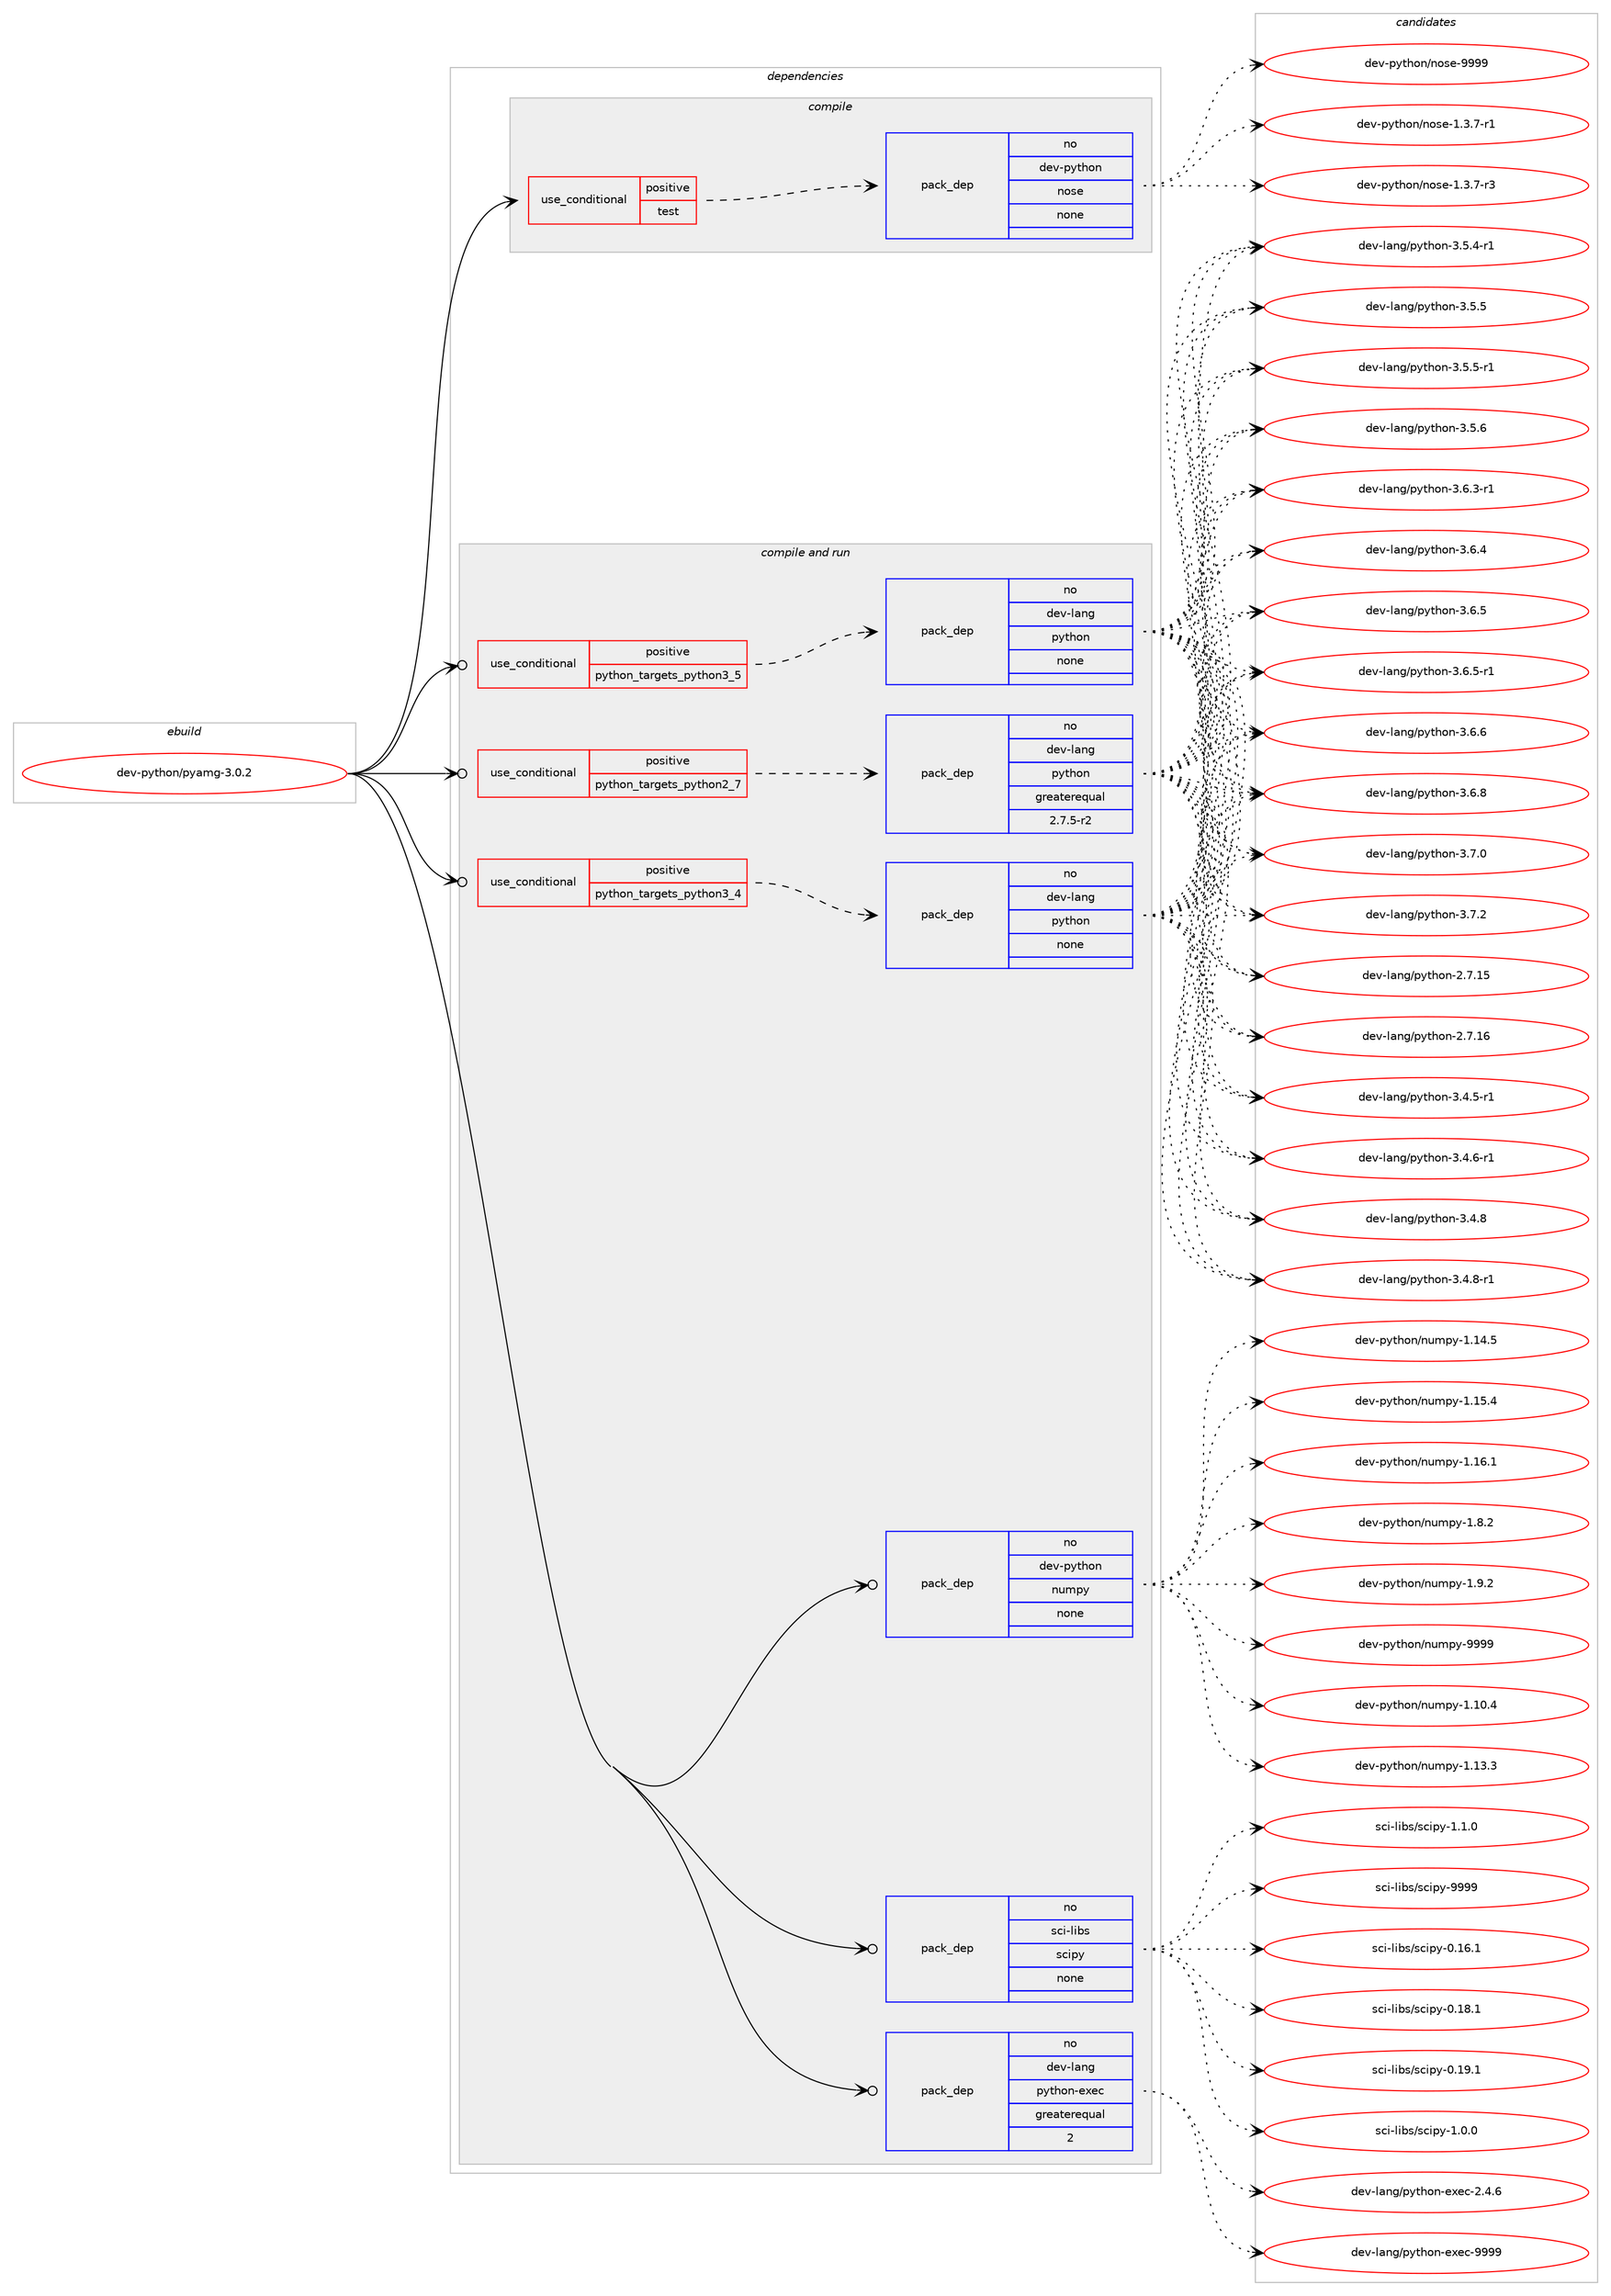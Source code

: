 digraph prolog {

# *************
# Graph options
# *************

newrank=true;
concentrate=true;
compound=true;
graph [rankdir=LR,fontname=Helvetica,fontsize=10,ranksep=1.5];#, ranksep=2.5, nodesep=0.2];
edge  [arrowhead=vee];
node  [fontname=Helvetica,fontsize=10];

# **********
# The ebuild
# **********

subgraph cluster_leftcol {
color=gray;
rank=same;
label=<<i>ebuild</i>>;
id [label="dev-python/pyamg-3.0.2", color=red, width=4, href="../dev-python/pyamg-3.0.2.svg"];
}

# ****************
# The dependencies
# ****************

subgraph cluster_midcol {
color=gray;
label=<<i>dependencies</i>>;
subgraph cluster_compile {
fillcolor="#eeeeee";
style=filled;
label=<<i>compile</i>>;
subgraph cond380184 {
dependency1427537 [label=<<TABLE BORDER="0" CELLBORDER="1" CELLSPACING="0" CELLPADDING="4"><TR><TD ROWSPAN="3" CELLPADDING="10">use_conditional</TD></TR><TR><TD>positive</TD></TR><TR><TD>test</TD></TR></TABLE>>, shape=none, color=red];
subgraph pack1024039 {
dependency1427538 [label=<<TABLE BORDER="0" CELLBORDER="1" CELLSPACING="0" CELLPADDING="4" WIDTH="220"><TR><TD ROWSPAN="6" CELLPADDING="30">pack_dep</TD></TR><TR><TD WIDTH="110">no</TD></TR><TR><TD>dev-python</TD></TR><TR><TD>nose</TD></TR><TR><TD>none</TD></TR><TR><TD></TD></TR></TABLE>>, shape=none, color=blue];
}
dependency1427537:e -> dependency1427538:w [weight=20,style="dashed",arrowhead="vee"];
}
id:e -> dependency1427537:w [weight=20,style="solid",arrowhead="vee"];
}
subgraph cluster_compileandrun {
fillcolor="#eeeeee";
style=filled;
label=<<i>compile and run</i>>;
subgraph cond380185 {
dependency1427539 [label=<<TABLE BORDER="0" CELLBORDER="1" CELLSPACING="0" CELLPADDING="4"><TR><TD ROWSPAN="3" CELLPADDING="10">use_conditional</TD></TR><TR><TD>positive</TD></TR><TR><TD>python_targets_python2_7</TD></TR></TABLE>>, shape=none, color=red];
subgraph pack1024040 {
dependency1427540 [label=<<TABLE BORDER="0" CELLBORDER="1" CELLSPACING="0" CELLPADDING="4" WIDTH="220"><TR><TD ROWSPAN="6" CELLPADDING="30">pack_dep</TD></TR><TR><TD WIDTH="110">no</TD></TR><TR><TD>dev-lang</TD></TR><TR><TD>python</TD></TR><TR><TD>greaterequal</TD></TR><TR><TD>2.7.5-r2</TD></TR></TABLE>>, shape=none, color=blue];
}
dependency1427539:e -> dependency1427540:w [weight=20,style="dashed",arrowhead="vee"];
}
id:e -> dependency1427539:w [weight=20,style="solid",arrowhead="odotvee"];
subgraph cond380186 {
dependency1427541 [label=<<TABLE BORDER="0" CELLBORDER="1" CELLSPACING="0" CELLPADDING="4"><TR><TD ROWSPAN="3" CELLPADDING="10">use_conditional</TD></TR><TR><TD>positive</TD></TR><TR><TD>python_targets_python3_4</TD></TR></TABLE>>, shape=none, color=red];
subgraph pack1024041 {
dependency1427542 [label=<<TABLE BORDER="0" CELLBORDER="1" CELLSPACING="0" CELLPADDING="4" WIDTH="220"><TR><TD ROWSPAN="6" CELLPADDING="30">pack_dep</TD></TR><TR><TD WIDTH="110">no</TD></TR><TR><TD>dev-lang</TD></TR><TR><TD>python</TD></TR><TR><TD>none</TD></TR><TR><TD></TD></TR></TABLE>>, shape=none, color=blue];
}
dependency1427541:e -> dependency1427542:w [weight=20,style="dashed",arrowhead="vee"];
}
id:e -> dependency1427541:w [weight=20,style="solid",arrowhead="odotvee"];
subgraph cond380187 {
dependency1427543 [label=<<TABLE BORDER="0" CELLBORDER="1" CELLSPACING="0" CELLPADDING="4"><TR><TD ROWSPAN="3" CELLPADDING="10">use_conditional</TD></TR><TR><TD>positive</TD></TR><TR><TD>python_targets_python3_5</TD></TR></TABLE>>, shape=none, color=red];
subgraph pack1024042 {
dependency1427544 [label=<<TABLE BORDER="0" CELLBORDER="1" CELLSPACING="0" CELLPADDING="4" WIDTH="220"><TR><TD ROWSPAN="6" CELLPADDING="30">pack_dep</TD></TR><TR><TD WIDTH="110">no</TD></TR><TR><TD>dev-lang</TD></TR><TR><TD>python</TD></TR><TR><TD>none</TD></TR><TR><TD></TD></TR></TABLE>>, shape=none, color=blue];
}
dependency1427543:e -> dependency1427544:w [weight=20,style="dashed",arrowhead="vee"];
}
id:e -> dependency1427543:w [weight=20,style="solid",arrowhead="odotvee"];
subgraph pack1024043 {
dependency1427545 [label=<<TABLE BORDER="0" CELLBORDER="1" CELLSPACING="0" CELLPADDING="4" WIDTH="220"><TR><TD ROWSPAN="6" CELLPADDING="30">pack_dep</TD></TR><TR><TD WIDTH="110">no</TD></TR><TR><TD>dev-lang</TD></TR><TR><TD>python-exec</TD></TR><TR><TD>greaterequal</TD></TR><TR><TD>2</TD></TR></TABLE>>, shape=none, color=blue];
}
id:e -> dependency1427545:w [weight=20,style="solid",arrowhead="odotvee"];
subgraph pack1024044 {
dependency1427546 [label=<<TABLE BORDER="0" CELLBORDER="1" CELLSPACING="0" CELLPADDING="4" WIDTH="220"><TR><TD ROWSPAN="6" CELLPADDING="30">pack_dep</TD></TR><TR><TD WIDTH="110">no</TD></TR><TR><TD>dev-python</TD></TR><TR><TD>numpy</TD></TR><TR><TD>none</TD></TR><TR><TD></TD></TR></TABLE>>, shape=none, color=blue];
}
id:e -> dependency1427546:w [weight=20,style="solid",arrowhead="odotvee"];
subgraph pack1024045 {
dependency1427547 [label=<<TABLE BORDER="0" CELLBORDER="1" CELLSPACING="0" CELLPADDING="4" WIDTH="220"><TR><TD ROWSPAN="6" CELLPADDING="30">pack_dep</TD></TR><TR><TD WIDTH="110">no</TD></TR><TR><TD>sci-libs</TD></TR><TR><TD>scipy</TD></TR><TR><TD>none</TD></TR><TR><TD></TD></TR></TABLE>>, shape=none, color=blue];
}
id:e -> dependency1427547:w [weight=20,style="solid",arrowhead="odotvee"];
}
subgraph cluster_run {
fillcolor="#eeeeee";
style=filled;
label=<<i>run</i>>;
}
}

# **************
# The candidates
# **************

subgraph cluster_choices {
rank=same;
color=gray;
label=<<i>candidates</i>>;

subgraph choice1024039 {
color=black;
nodesep=1;
choice10010111845112121116104111110471101111151014549465146554511449 [label="dev-python/nose-1.3.7-r1", color=red, width=4,href="../dev-python/nose-1.3.7-r1.svg"];
choice10010111845112121116104111110471101111151014549465146554511451 [label="dev-python/nose-1.3.7-r3", color=red, width=4,href="../dev-python/nose-1.3.7-r3.svg"];
choice10010111845112121116104111110471101111151014557575757 [label="dev-python/nose-9999", color=red, width=4,href="../dev-python/nose-9999.svg"];
dependency1427538:e -> choice10010111845112121116104111110471101111151014549465146554511449:w [style=dotted,weight="100"];
dependency1427538:e -> choice10010111845112121116104111110471101111151014549465146554511451:w [style=dotted,weight="100"];
dependency1427538:e -> choice10010111845112121116104111110471101111151014557575757:w [style=dotted,weight="100"];
}
subgraph choice1024040 {
color=black;
nodesep=1;
choice10010111845108971101034711212111610411111045504655464953 [label="dev-lang/python-2.7.15", color=red, width=4,href="../dev-lang/python-2.7.15.svg"];
choice10010111845108971101034711212111610411111045504655464954 [label="dev-lang/python-2.7.16", color=red, width=4,href="../dev-lang/python-2.7.16.svg"];
choice1001011184510897110103471121211161041111104551465246534511449 [label="dev-lang/python-3.4.5-r1", color=red, width=4,href="../dev-lang/python-3.4.5-r1.svg"];
choice1001011184510897110103471121211161041111104551465246544511449 [label="dev-lang/python-3.4.6-r1", color=red, width=4,href="../dev-lang/python-3.4.6-r1.svg"];
choice100101118451089711010347112121116104111110455146524656 [label="dev-lang/python-3.4.8", color=red, width=4,href="../dev-lang/python-3.4.8.svg"];
choice1001011184510897110103471121211161041111104551465246564511449 [label="dev-lang/python-3.4.8-r1", color=red, width=4,href="../dev-lang/python-3.4.8-r1.svg"];
choice1001011184510897110103471121211161041111104551465346524511449 [label="dev-lang/python-3.5.4-r1", color=red, width=4,href="../dev-lang/python-3.5.4-r1.svg"];
choice100101118451089711010347112121116104111110455146534653 [label="dev-lang/python-3.5.5", color=red, width=4,href="../dev-lang/python-3.5.5.svg"];
choice1001011184510897110103471121211161041111104551465346534511449 [label="dev-lang/python-3.5.5-r1", color=red, width=4,href="../dev-lang/python-3.5.5-r1.svg"];
choice100101118451089711010347112121116104111110455146534654 [label="dev-lang/python-3.5.6", color=red, width=4,href="../dev-lang/python-3.5.6.svg"];
choice1001011184510897110103471121211161041111104551465446514511449 [label="dev-lang/python-3.6.3-r1", color=red, width=4,href="../dev-lang/python-3.6.3-r1.svg"];
choice100101118451089711010347112121116104111110455146544652 [label="dev-lang/python-3.6.4", color=red, width=4,href="../dev-lang/python-3.6.4.svg"];
choice100101118451089711010347112121116104111110455146544653 [label="dev-lang/python-3.6.5", color=red, width=4,href="../dev-lang/python-3.6.5.svg"];
choice1001011184510897110103471121211161041111104551465446534511449 [label="dev-lang/python-3.6.5-r1", color=red, width=4,href="../dev-lang/python-3.6.5-r1.svg"];
choice100101118451089711010347112121116104111110455146544654 [label="dev-lang/python-3.6.6", color=red, width=4,href="../dev-lang/python-3.6.6.svg"];
choice100101118451089711010347112121116104111110455146544656 [label="dev-lang/python-3.6.8", color=red, width=4,href="../dev-lang/python-3.6.8.svg"];
choice100101118451089711010347112121116104111110455146554648 [label="dev-lang/python-3.7.0", color=red, width=4,href="../dev-lang/python-3.7.0.svg"];
choice100101118451089711010347112121116104111110455146554650 [label="dev-lang/python-3.7.2", color=red, width=4,href="../dev-lang/python-3.7.2.svg"];
dependency1427540:e -> choice10010111845108971101034711212111610411111045504655464953:w [style=dotted,weight="100"];
dependency1427540:e -> choice10010111845108971101034711212111610411111045504655464954:w [style=dotted,weight="100"];
dependency1427540:e -> choice1001011184510897110103471121211161041111104551465246534511449:w [style=dotted,weight="100"];
dependency1427540:e -> choice1001011184510897110103471121211161041111104551465246544511449:w [style=dotted,weight="100"];
dependency1427540:e -> choice100101118451089711010347112121116104111110455146524656:w [style=dotted,weight="100"];
dependency1427540:e -> choice1001011184510897110103471121211161041111104551465246564511449:w [style=dotted,weight="100"];
dependency1427540:e -> choice1001011184510897110103471121211161041111104551465346524511449:w [style=dotted,weight="100"];
dependency1427540:e -> choice100101118451089711010347112121116104111110455146534653:w [style=dotted,weight="100"];
dependency1427540:e -> choice1001011184510897110103471121211161041111104551465346534511449:w [style=dotted,weight="100"];
dependency1427540:e -> choice100101118451089711010347112121116104111110455146534654:w [style=dotted,weight="100"];
dependency1427540:e -> choice1001011184510897110103471121211161041111104551465446514511449:w [style=dotted,weight="100"];
dependency1427540:e -> choice100101118451089711010347112121116104111110455146544652:w [style=dotted,weight="100"];
dependency1427540:e -> choice100101118451089711010347112121116104111110455146544653:w [style=dotted,weight="100"];
dependency1427540:e -> choice1001011184510897110103471121211161041111104551465446534511449:w [style=dotted,weight="100"];
dependency1427540:e -> choice100101118451089711010347112121116104111110455146544654:w [style=dotted,weight="100"];
dependency1427540:e -> choice100101118451089711010347112121116104111110455146544656:w [style=dotted,weight="100"];
dependency1427540:e -> choice100101118451089711010347112121116104111110455146554648:w [style=dotted,weight="100"];
dependency1427540:e -> choice100101118451089711010347112121116104111110455146554650:w [style=dotted,weight="100"];
}
subgraph choice1024041 {
color=black;
nodesep=1;
choice10010111845108971101034711212111610411111045504655464953 [label="dev-lang/python-2.7.15", color=red, width=4,href="../dev-lang/python-2.7.15.svg"];
choice10010111845108971101034711212111610411111045504655464954 [label="dev-lang/python-2.7.16", color=red, width=4,href="../dev-lang/python-2.7.16.svg"];
choice1001011184510897110103471121211161041111104551465246534511449 [label="dev-lang/python-3.4.5-r1", color=red, width=4,href="../dev-lang/python-3.4.5-r1.svg"];
choice1001011184510897110103471121211161041111104551465246544511449 [label="dev-lang/python-3.4.6-r1", color=red, width=4,href="../dev-lang/python-3.4.6-r1.svg"];
choice100101118451089711010347112121116104111110455146524656 [label="dev-lang/python-3.4.8", color=red, width=4,href="../dev-lang/python-3.4.8.svg"];
choice1001011184510897110103471121211161041111104551465246564511449 [label="dev-lang/python-3.4.8-r1", color=red, width=4,href="../dev-lang/python-3.4.8-r1.svg"];
choice1001011184510897110103471121211161041111104551465346524511449 [label="dev-lang/python-3.5.4-r1", color=red, width=4,href="../dev-lang/python-3.5.4-r1.svg"];
choice100101118451089711010347112121116104111110455146534653 [label="dev-lang/python-3.5.5", color=red, width=4,href="../dev-lang/python-3.5.5.svg"];
choice1001011184510897110103471121211161041111104551465346534511449 [label="dev-lang/python-3.5.5-r1", color=red, width=4,href="../dev-lang/python-3.5.5-r1.svg"];
choice100101118451089711010347112121116104111110455146534654 [label="dev-lang/python-3.5.6", color=red, width=4,href="../dev-lang/python-3.5.6.svg"];
choice1001011184510897110103471121211161041111104551465446514511449 [label="dev-lang/python-3.6.3-r1", color=red, width=4,href="../dev-lang/python-3.6.3-r1.svg"];
choice100101118451089711010347112121116104111110455146544652 [label="dev-lang/python-3.6.4", color=red, width=4,href="../dev-lang/python-3.6.4.svg"];
choice100101118451089711010347112121116104111110455146544653 [label="dev-lang/python-3.6.5", color=red, width=4,href="../dev-lang/python-3.6.5.svg"];
choice1001011184510897110103471121211161041111104551465446534511449 [label="dev-lang/python-3.6.5-r1", color=red, width=4,href="../dev-lang/python-3.6.5-r1.svg"];
choice100101118451089711010347112121116104111110455146544654 [label="dev-lang/python-3.6.6", color=red, width=4,href="../dev-lang/python-3.6.6.svg"];
choice100101118451089711010347112121116104111110455146544656 [label="dev-lang/python-3.6.8", color=red, width=4,href="../dev-lang/python-3.6.8.svg"];
choice100101118451089711010347112121116104111110455146554648 [label="dev-lang/python-3.7.0", color=red, width=4,href="../dev-lang/python-3.7.0.svg"];
choice100101118451089711010347112121116104111110455146554650 [label="dev-lang/python-3.7.2", color=red, width=4,href="../dev-lang/python-3.7.2.svg"];
dependency1427542:e -> choice10010111845108971101034711212111610411111045504655464953:w [style=dotted,weight="100"];
dependency1427542:e -> choice10010111845108971101034711212111610411111045504655464954:w [style=dotted,weight="100"];
dependency1427542:e -> choice1001011184510897110103471121211161041111104551465246534511449:w [style=dotted,weight="100"];
dependency1427542:e -> choice1001011184510897110103471121211161041111104551465246544511449:w [style=dotted,weight="100"];
dependency1427542:e -> choice100101118451089711010347112121116104111110455146524656:w [style=dotted,weight="100"];
dependency1427542:e -> choice1001011184510897110103471121211161041111104551465246564511449:w [style=dotted,weight="100"];
dependency1427542:e -> choice1001011184510897110103471121211161041111104551465346524511449:w [style=dotted,weight="100"];
dependency1427542:e -> choice100101118451089711010347112121116104111110455146534653:w [style=dotted,weight="100"];
dependency1427542:e -> choice1001011184510897110103471121211161041111104551465346534511449:w [style=dotted,weight="100"];
dependency1427542:e -> choice100101118451089711010347112121116104111110455146534654:w [style=dotted,weight="100"];
dependency1427542:e -> choice1001011184510897110103471121211161041111104551465446514511449:w [style=dotted,weight="100"];
dependency1427542:e -> choice100101118451089711010347112121116104111110455146544652:w [style=dotted,weight="100"];
dependency1427542:e -> choice100101118451089711010347112121116104111110455146544653:w [style=dotted,weight="100"];
dependency1427542:e -> choice1001011184510897110103471121211161041111104551465446534511449:w [style=dotted,weight="100"];
dependency1427542:e -> choice100101118451089711010347112121116104111110455146544654:w [style=dotted,weight="100"];
dependency1427542:e -> choice100101118451089711010347112121116104111110455146544656:w [style=dotted,weight="100"];
dependency1427542:e -> choice100101118451089711010347112121116104111110455146554648:w [style=dotted,weight="100"];
dependency1427542:e -> choice100101118451089711010347112121116104111110455146554650:w [style=dotted,weight="100"];
}
subgraph choice1024042 {
color=black;
nodesep=1;
choice10010111845108971101034711212111610411111045504655464953 [label="dev-lang/python-2.7.15", color=red, width=4,href="../dev-lang/python-2.7.15.svg"];
choice10010111845108971101034711212111610411111045504655464954 [label="dev-lang/python-2.7.16", color=red, width=4,href="../dev-lang/python-2.7.16.svg"];
choice1001011184510897110103471121211161041111104551465246534511449 [label="dev-lang/python-3.4.5-r1", color=red, width=4,href="../dev-lang/python-3.4.5-r1.svg"];
choice1001011184510897110103471121211161041111104551465246544511449 [label="dev-lang/python-3.4.6-r1", color=red, width=4,href="../dev-lang/python-3.4.6-r1.svg"];
choice100101118451089711010347112121116104111110455146524656 [label="dev-lang/python-3.4.8", color=red, width=4,href="../dev-lang/python-3.4.8.svg"];
choice1001011184510897110103471121211161041111104551465246564511449 [label="dev-lang/python-3.4.8-r1", color=red, width=4,href="../dev-lang/python-3.4.8-r1.svg"];
choice1001011184510897110103471121211161041111104551465346524511449 [label="dev-lang/python-3.5.4-r1", color=red, width=4,href="../dev-lang/python-3.5.4-r1.svg"];
choice100101118451089711010347112121116104111110455146534653 [label="dev-lang/python-3.5.5", color=red, width=4,href="../dev-lang/python-3.5.5.svg"];
choice1001011184510897110103471121211161041111104551465346534511449 [label="dev-lang/python-3.5.5-r1", color=red, width=4,href="../dev-lang/python-3.5.5-r1.svg"];
choice100101118451089711010347112121116104111110455146534654 [label="dev-lang/python-3.5.6", color=red, width=4,href="../dev-lang/python-3.5.6.svg"];
choice1001011184510897110103471121211161041111104551465446514511449 [label="dev-lang/python-3.6.3-r1", color=red, width=4,href="../dev-lang/python-3.6.3-r1.svg"];
choice100101118451089711010347112121116104111110455146544652 [label="dev-lang/python-3.6.4", color=red, width=4,href="../dev-lang/python-3.6.4.svg"];
choice100101118451089711010347112121116104111110455146544653 [label="dev-lang/python-3.6.5", color=red, width=4,href="../dev-lang/python-3.6.5.svg"];
choice1001011184510897110103471121211161041111104551465446534511449 [label="dev-lang/python-3.6.5-r1", color=red, width=4,href="../dev-lang/python-3.6.5-r1.svg"];
choice100101118451089711010347112121116104111110455146544654 [label="dev-lang/python-3.6.6", color=red, width=4,href="../dev-lang/python-3.6.6.svg"];
choice100101118451089711010347112121116104111110455146544656 [label="dev-lang/python-3.6.8", color=red, width=4,href="../dev-lang/python-3.6.8.svg"];
choice100101118451089711010347112121116104111110455146554648 [label="dev-lang/python-3.7.0", color=red, width=4,href="../dev-lang/python-3.7.0.svg"];
choice100101118451089711010347112121116104111110455146554650 [label="dev-lang/python-3.7.2", color=red, width=4,href="../dev-lang/python-3.7.2.svg"];
dependency1427544:e -> choice10010111845108971101034711212111610411111045504655464953:w [style=dotted,weight="100"];
dependency1427544:e -> choice10010111845108971101034711212111610411111045504655464954:w [style=dotted,weight="100"];
dependency1427544:e -> choice1001011184510897110103471121211161041111104551465246534511449:w [style=dotted,weight="100"];
dependency1427544:e -> choice1001011184510897110103471121211161041111104551465246544511449:w [style=dotted,weight="100"];
dependency1427544:e -> choice100101118451089711010347112121116104111110455146524656:w [style=dotted,weight="100"];
dependency1427544:e -> choice1001011184510897110103471121211161041111104551465246564511449:w [style=dotted,weight="100"];
dependency1427544:e -> choice1001011184510897110103471121211161041111104551465346524511449:w [style=dotted,weight="100"];
dependency1427544:e -> choice100101118451089711010347112121116104111110455146534653:w [style=dotted,weight="100"];
dependency1427544:e -> choice1001011184510897110103471121211161041111104551465346534511449:w [style=dotted,weight="100"];
dependency1427544:e -> choice100101118451089711010347112121116104111110455146534654:w [style=dotted,weight="100"];
dependency1427544:e -> choice1001011184510897110103471121211161041111104551465446514511449:w [style=dotted,weight="100"];
dependency1427544:e -> choice100101118451089711010347112121116104111110455146544652:w [style=dotted,weight="100"];
dependency1427544:e -> choice100101118451089711010347112121116104111110455146544653:w [style=dotted,weight="100"];
dependency1427544:e -> choice1001011184510897110103471121211161041111104551465446534511449:w [style=dotted,weight="100"];
dependency1427544:e -> choice100101118451089711010347112121116104111110455146544654:w [style=dotted,weight="100"];
dependency1427544:e -> choice100101118451089711010347112121116104111110455146544656:w [style=dotted,weight="100"];
dependency1427544:e -> choice100101118451089711010347112121116104111110455146554648:w [style=dotted,weight="100"];
dependency1427544:e -> choice100101118451089711010347112121116104111110455146554650:w [style=dotted,weight="100"];
}
subgraph choice1024043 {
color=black;
nodesep=1;
choice1001011184510897110103471121211161041111104510112010199455046524654 [label="dev-lang/python-exec-2.4.6", color=red, width=4,href="../dev-lang/python-exec-2.4.6.svg"];
choice10010111845108971101034711212111610411111045101120101994557575757 [label="dev-lang/python-exec-9999", color=red, width=4,href="../dev-lang/python-exec-9999.svg"];
dependency1427545:e -> choice1001011184510897110103471121211161041111104510112010199455046524654:w [style=dotted,weight="100"];
dependency1427545:e -> choice10010111845108971101034711212111610411111045101120101994557575757:w [style=dotted,weight="100"];
}
subgraph choice1024044 {
color=black;
nodesep=1;
choice100101118451121211161041111104711011710911212145494649484652 [label="dev-python/numpy-1.10.4", color=red, width=4,href="../dev-python/numpy-1.10.4.svg"];
choice100101118451121211161041111104711011710911212145494649514651 [label="dev-python/numpy-1.13.3", color=red, width=4,href="../dev-python/numpy-1.13.3.svg"];
choice100101118451121211161041111104711011710911212145494649524653 [label="dev-python/numpy-1.14.5", color=red, width=4,href="../dev-python/numpy-1.14.5.svg"];
choice100101118451121211161041111104711011710911212145494649534652 [label="dev-python/numpy-1.15.4", color=red, width=4,href="../dev-python/numpy-1.15.4.svg"];
choice100101118451121211161041111104711011710911212145494649544649 [label="dev-python/numpy-1.16.1", color=red, width=4,href="../dev-python/numpy-1.16.1.svg"];
choice1001011184511212111610411111047110117109112121454946564650 [label="dev-python/numpy-1.8.2", color=red, width=4,href="../dev-python/numpy-1.8.2.svg"];
choice1001011184511212111610411111047110117109112121454946574650 [label="dev-python/numpy-1.9.2", color=red, width=4,href="../dev-python/numpy-1.9.2.svg"];
choice10010111845112121116104111110471101171091121214557575757 [label="dev-python/numpy-9999", color=red, width=4,href="../dev-python/numpy-9999.svg"];
dependency1427546:e -> choice100101118451121211161041111104711011710911212145494649484652:w [style=dotted,weight="100"];
dependency1427546:e -> choice100101118451121211161041111104711011710911212145494649514651:w [style=dotted,weight="100"];
dependency1427546:e -> choice100101118451121211161041111104711011710911212145494649524653:w [style=dotted,weight="100"];
dependency1427546:e -> choice100101118451121211161041111104711011710911212145494649534652:w [style=dotted,weight="100"];
dependency1427546:e -> choice100101118451121211161041111104711011710911212145494649544649:w [style=dotted,weight="100"];
dependency1427546:e -> choice1001011184511212111610411111047110117109112121454946564650:w [style=dotted,weight="100"];
dependency1427546:e -> choice1001011184511212111610411111047110117109112121454946574650:w [style=dotted,weight="100"];
dependency1427546:e -> choice10010111845112121116104111110471101171091121214557575757:w [style=dotted,weight="100"];
}
subgraph choice1024045 {
color=black;
nodesep=1;
choice115991054510810598115471159910511212145484649544649 [label="sci-libs/scipy-0.16.1", color=red, width=4,href="../sci-libs/scipy-0.16.1.svg"];
choice115991054510810598115471159910511212145484649564649 [label="sci-libs/scipy-0.18.1", color=red, width=4,href="../sci-libs/scipy-0.18.1.svg"];
choice115991054510810598115471159910511212145484649574649 [label="sci-libs/scipy-0.19.1", color=red, width=4,href="../sci-libs/scipy-0.19.1.svg"];
choice1159910545108105981154711599105112121454946484648 [label="sci-libs/scipy-1.0.0", color=red, width=4,href="../sci-libs/scipy-1.0.0.svg"];
choice1159910545108105981154711599105112121454946494648 [label="sci-libs/scipy-1.1.0", color=red, width=4,href="../sci-libs/scipy-1.1.0.svg"];
choice11599105451081059811547115991051121214557575757 [label="sci-libs/scipy-9999", color=red, width=4,href="../sci-libs/scipy-9999.svg"];
dependency1427547:e -> choice115991054510810598115471159910511212145484649544649:w [style=dotted,weight="100"];
dependency1427547:e -> choice115991054510810598115471159910511212145484649564649:w [style=dotted,weight="100"];
dependency1427547:e -> choice115991054510810598115471159910511212145484649574649:w [style=dotted,weight="100"];
dependency1427547:e -> choice1159910545108105981154711599105112121454946484648:w [style=dotted,weight="100"];
dependency1427547:e -> choice1159910545108105981154711599105112121454946494648:w [style=dotted,weight="100"];
dependency1427547:e -> choice11599105451081059811547115991051121214557575757:w [style=dotted,weight="100"];
}
}

}
